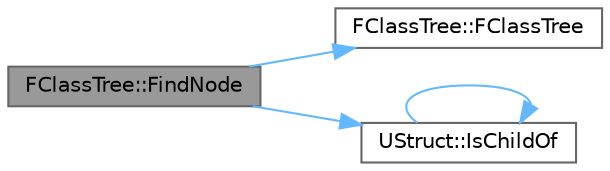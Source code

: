digraph "FClassTree::FindNode"
{
 // INTERACTIVE_SVG=YES
 // LATEX_PDF_SIZE
  bgcolor="transparent";
  edge [fontname=Helvetica,fontsize=10,labelfontname=Helvetica,labelfontsize=10];
  node [fontname=Helvetica,fontsize=10,shape=box,height=0.2,width=0.4];
  rankdir="LR";
  Node1 [id="Node000001",label="FClassTree::FindNode",height=0.2,width=0.4,color="gray40", fillcolor="grey60", style="filled", fontcolor="black",tooltip="Find the node associated with the class specified."];
  Node1 -> Node2 [id="edge1_Node000001_Node000002",color="steelblue1",style="solid",tooltip=" "];
  Node2 [id="Node000002",label="FClassTree::FClassTree",height=0.2,width=0.4,color="grey40", fillcolor="white", style="filled",URL="$de/d1f/classFClassTree.html#ab81b1df8ddb0e9a62089da48f26bc27b",tooltip="Constructor."];
  Node1 -> Node3 [id="edge2_Node000001_Node000003",color="steelblue1",style="solid",tooltip=" "];
  Node3 [id="Node000003",label="UStruct::IsChildOf",height=0.2,width=0.4,color="grey40", fillcolor="white", style="filled",URL="$dc/d19/classUStruct.html#a8e3ec7a5e338fc3b99e3d81bf07d4311",tooltip="Returns true if this struct either is class T, or is a child of class T."];
  Node3 -> Node3 [id="edge3_Node000003_Node000003",color="steelblue1",style="solid",tooltip=" "];
}
